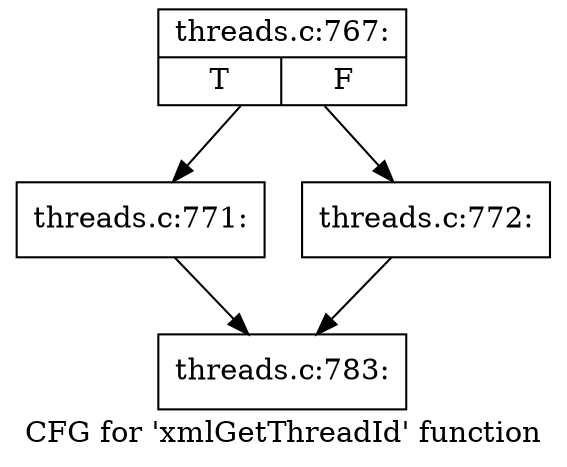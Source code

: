 digraph "CFG for 'xmlGetThreadId' function" {
	label="CFG for 'xmlGetThreadId' function";

	Node0x55d75a8c87e0 [shape=record,label="{threads.c:767:|{<s0>T|<s1>F}}"];
	Node0x55d75a8c87e0 -> Node0x55d75a8c9300;
	Node0x55d75a8c87e0 -> Node0x55d75a8c9350;
	Node0x55d75a8c9300 [shape=record,label="{threads.c:771:}"];
	Node0x55d75a8c9300 -> Node0x55d75a8c8830;
	Node0x55d75a8c9350 [shape=record,label="{threads.c:772:}"];
	Node0x55d75a8c9350 -> Node0x55d75a8c8830;
	Node0x55d75a8c8830 [shape=record,label="{threads.c:783:}"];
}
